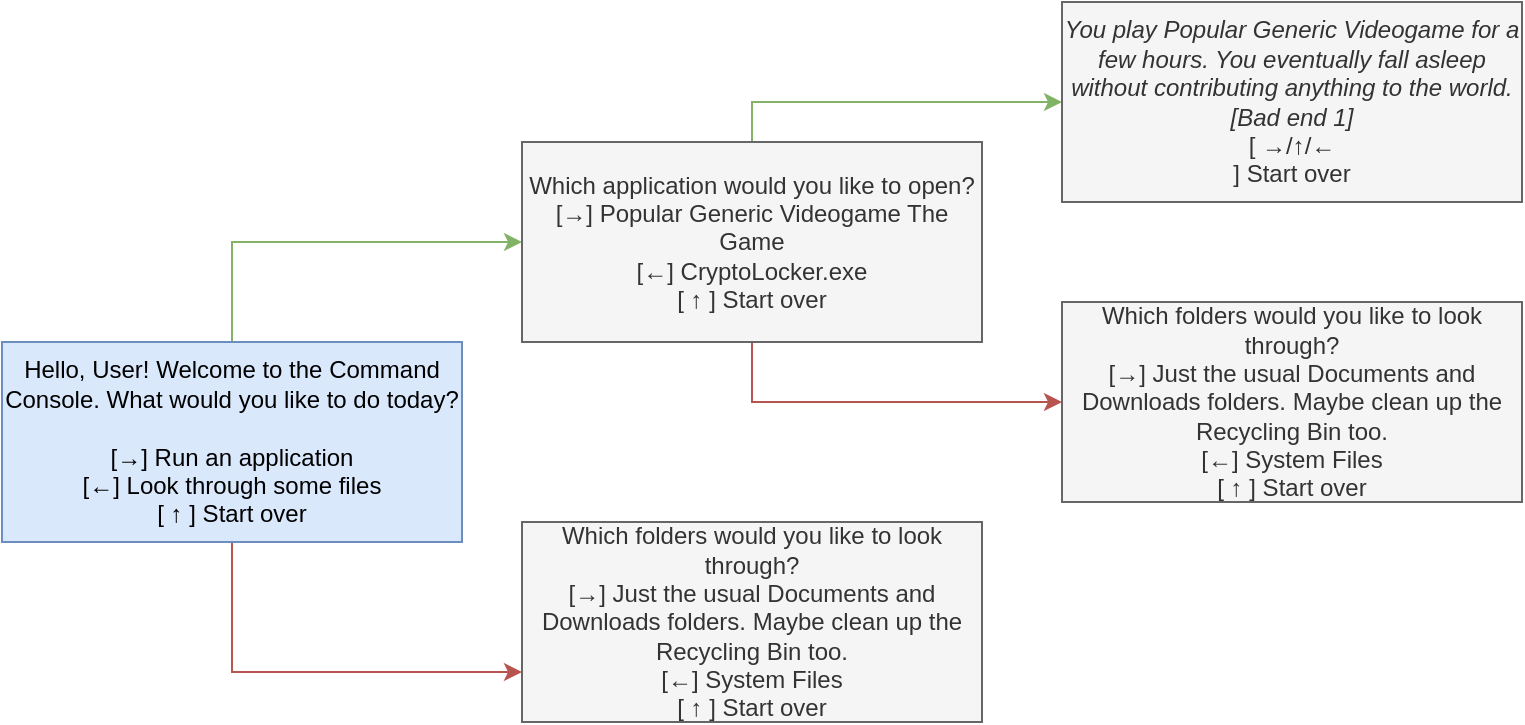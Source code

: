 <mxfile version="13.3.7" type="github">
  <diagram id="C5RBs43oDa-KdzZeNtuy" name="Page-1">
    <mxGraphModel dx="1221" dy="682" grid="1" gridSize="10" guides="1" tooltips="1" connect="1" arrows="1" fold="1" page="1" pageScale="1" pageWidth="2339" pageHeight="3300" math="0" shadow="0">
      <root>
        <mxCell id="WIyWlLk6GJQsqaUBKTNV-0" />
        <mxCell id="WIyWlLk6GJQsqaUBKTNV-1" parent="WIyWlLk6GJQsqaUBKTNV-0" />
        <mxCell id="G_LtqzB8PGayeKmqLbbJ-5" style="edgeStyle=orthogonalEdgeStyle;rounded=0;orthogonalLoop=1;jettySize=auto;html=1;exitX=0.5;exitY=0;exitDx=0;exitDy=0;entryX=0;entryY=0.5;entryDx=0;entryDy=0;fillColor=#d5e8d4;strokeColor=#82b366;" parent="WIyWlLk6GJQsqaUBKTNV-1" source="G_LtqzB8PGayeKmqLbbJ-1" target="G_LtqzB8PGayeKmqLbbJ-3" edge="1">
          <mxGeometry relative="1" as="geometry" />
        </mxCell>
        <mxCell id="G_LtqzB8PGayeKmqLbbJ-8" style="edgeStyle=orthogonalEdgeStyle;rounded=0;orthogonalLoop=1;jettySize=auto;html=1;exitX=0.5;exitY=1;exitDx=0;exitDy=0;entryX=0;entryY=0.75;entryDx=0;entryDy=0;fillColor=#f8cecc;strokeColor=#b85450;" parent="WIyWlLk6GJQsqaUBKTNV-1" source="G_LtqzB8PGayeKmqLbbJ-1" target="G_LtqzB8PGayeKmqLbbJ-7" edge="1">
          <mxGeometry relative="1" as="geometry" />
        </mxCell>
        <mxCell id="G_LtqzB8PGayeKmqLbbJ-1" value="&lt;div&gt;Hello, User! Welcome to the Command Console. What would you like to do today?&lt;/div&gt;&lt;div&gt;&lt;br&gt;&lt;/div&gt;&lt;div&gt;[→] Run an application&lt;/div&gt;&lt;div&gt;[←] Look through some files&lt;/div&gt;&lt;div&gt;[ ↑ ] Start over&lt;/div&gt;" style="text;html=1;strokeColor=#6c8ebf;fillColor=#dae8fc;align=center;verticalAlign=middle;whiteSpace=wrap;rounded=0;" parent="WIyWlLk6GJQsqaUBKTNV-1" vertex="1">
          <mxGeometry x="40" y="210" width="230" height="100" as="geometry" />
        </mxCell>
        <mxCell id="rjlh_XGYD9krDsAeV4SP-3" style="edgeStyle=orthogonalEdgeStyle;rounded=0;orthogonalLoop=1;jettySize=auto;html=1;exitX=0.5;exitY=0;exitDx=0;exitDy=0;entryX=0;entryY=0.5;entryDx=0;entryDy=0;fillColor=#d5e8d4;strokeColor=#82b366;" edge="1" parent="WIyWlLk6GJQsqaUBKTNV-1" source="G_LtqzB8PGayeKmqLbbJ-3" target="rjlh_XGYD9krDsAeV4SP-2">
          <mxGeometry relative="1" as="geometry" />
        </mxCell>
        <mxCell id="rjlh_XGYD9krDsAeV4SP-4" style="edgeStyle=orthogonalEdgeStyle;rounded=0;orthogonalLoop=1;jettySize=auto;html=1;exitX=0.5;exitY=1;exitDx=0;exitDy=0;entryX=0;entryY=0.5;entryDx=0;entryDy=0;fillColor=#f8cecc;strokeColor=#b85450;" edge="1" parent="WIyWlLk6GJQsqaUBKTNV-1" source="G_LtqzB8PGayeKmqLbbJ-3" target="rjlh_XGYD9krDsAeV4SP-1">
          <mxGeometry relative="1" as="geometry" />
        </mxCell>
        <mxCell id="G_LtqzB8PGayeKmqLbbJ-3" value="&lt;div&gt;Which application would you like to open?&lt;/div&gt;&lt;div&gt;&lt;span&gt; &lt;/span&gt;[→] Popular Generic Videogame The Game&lt;/div&gt;&lt;div&gt;&lt;span&gt; &lt;/span&gt;[←] CryptoLocker.exe&lt;/div&gt;&lt;div&gt;&lt;span&gt; &lt;/span&gt;[ ↑ ] Start over&lt;/div&gt;" style="text;html=1;align=center;verticalAlign=middle;whiteSpace=wrap;rounded=0;fillColor=#f5f5f5;strokeColor=#666666;fontColor=#333333;" parent="WIyWlLk6GJQsqaUBKTNV-1" vertex="1">
          <mxGeometry x="300" y="110" width="230" height="100" as="geometry" />
        </mxCell>
        <mxCell id="G_LtqzB8PGayeKmqLbbJ-7" value="&lt;div&gt;Which folders would you like to look through?&lt;/div&gt;&lt;div&gt;&lt;span&gt; &lt;/span&gt;[→] Just the usual Documents and Downloads folders. Maybe clean up the Recycling Bin too.&lt;/div&gt;&lt;div&gt;&lt;span&gt; &lt;/span&gt;[←] System Files&lt;/div&gt;&lt;div&gt;&lt;span&gt; &lt;/span&gt;[ ↑ ] Start over&lt;/div&gt;" style="text;html=1;strokeColor=#666666;fillColor=#f5f5f5;align=center;verticalAlign=middle;whiteSpace=wrap;rounded=0;fontColor=#333333;" parent="WIyWlLk6GJQsqaUBKTNV-1" vertex="1">
          <mxGeometry x="300" y="300" width="230" height="100" as="geometry" />
        </mxCell>
        <mxCell id="rjlh_XGYD9krDsAeV4SP-1" value="&lt;div&gt;Which folders would you like to look through?&lt;/div&gt;&lt;div&gt;&lt;span&gt; &lt;/span&gt;[→] Just the usual Documents and Downloads folders. Maybe clean up the Recycling Bin too.&lt;/div&gt;&lt;div&gt;&lt;span&gt; &lt;/span&gt;[←] System Files&lt;/div&gt;&lt;div&gt;&lt;span&gt; &lt;/span&gt;[ ↑ ] Start over&lt;/div&gt;" style="text;html=1;strokeColor=#666666;fillColor=#f5f5f5;align=center;verticalAlign=middle;whiteSpace=wrap;rounded=0;fontColor=#333333;" vertex="1" parent="WIyWlLk6GJQsqaUBKTNV-1">
          <mxGeometry x="570" y="190" width="230" height="100" as="geometry" />
        </mxCell>
        <mxCell id="rjlh_XGYD9krDsAeV4SP-2" value="&lt;i&gt;You play Popular Generic Videogame for a few hours. You eventually fall asleep without contributing anything to the world. [Bad end 1]&lt;br&gt;&lt;/i&gt;[ →/↑/←&lt;br&gt;] Start over&lt;i&gt;&lt;br&gt;&lt;/i&gt;" style="text;html=1;strokeColor=#666666;fillColor=#f5f5f5;align=center;verticalAlign=middle;whiteSpace=wrap;rounded=0;fontColor=#333333;" vertex="1" parent="WIyWlLk6GJQsqaUBKTNV-1">
          <mxGeometry x="570" y="40" width="230" height="100" as="geometry" />
        </mxCell>
      </root>
    </mxGraphModel>
  </diagram>
</mxfile>
